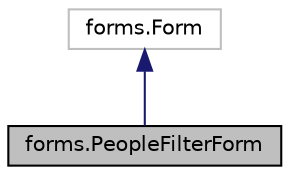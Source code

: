 digraph "forms.PeopleFilterForm"
{
 // LATEX_PDF_SIZE
  edge [fontname="Helvetica",fontsize="10",labelfontname="Helvetica",labelfontsize="10"];
  node [fontname="Helvetica",fontsize="10",shape=record];
  Node1 [label="forms.PeopleFilterForm",height=0.2,width=0.4,color="black", fillcolor="grey75", style="filled", fontcolor="black",tooltip="The verified or not verified for showing people in face recog page."];
  Node2 -> Node1 [dir="back",color="midnightblue",fontsize="10",style="solid",fontname="Helvetica"];
  Node2 [label="forms.Form",height=0.2,width=0.4,color="grey75", fillcolor="white", style="filled",tooltip=" "];
}
